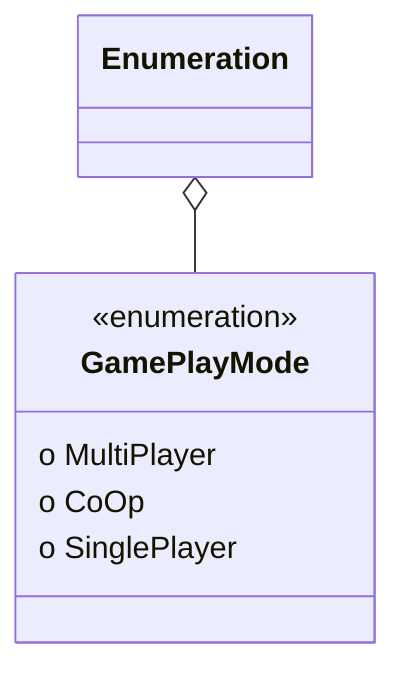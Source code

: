classDiagram
Enumeration o-- GamePlayMode
  class GamePlayMode {
<<enumeration>>
  o MultiPlayer
  o CoOp
  o SinglePlayer
}
